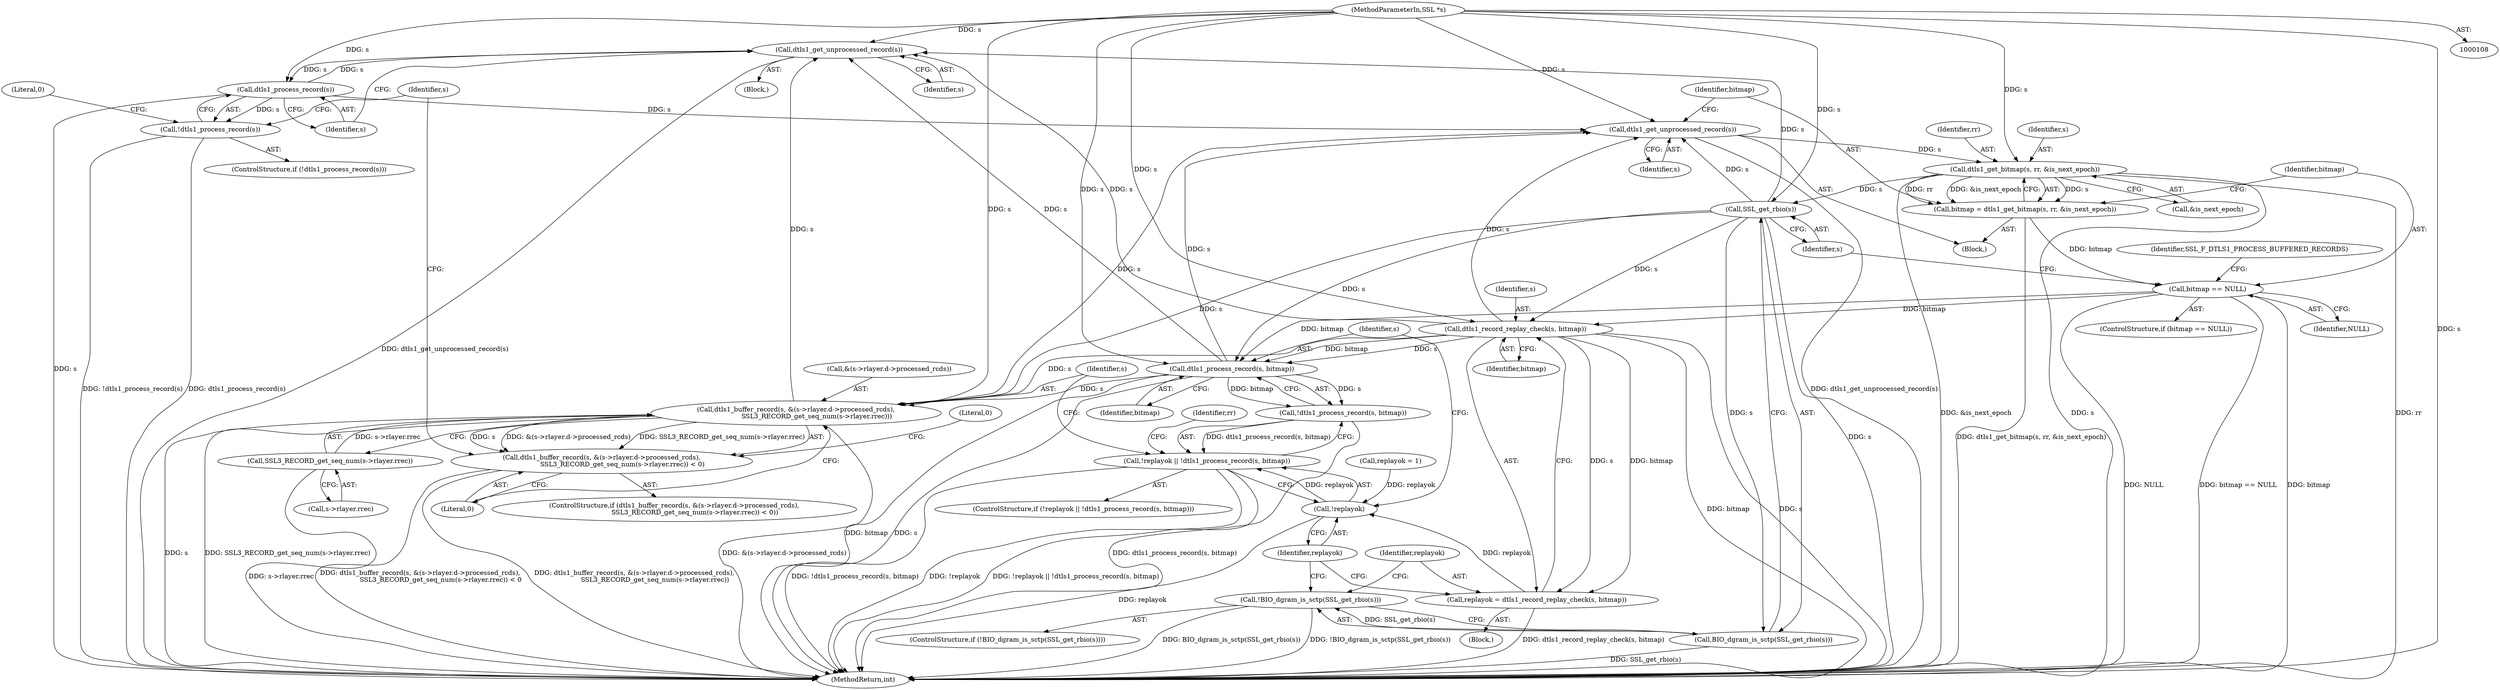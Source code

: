digraph "0_openssl_1fb9fdc3027b27d8eb6a1e6a846435b070980770@pointer" {
"1000184" [label="(Call,dtls1_get_unprocessed_record(s))"];
"1000226" [label="(Call,SSL_get_rbio(s))"];
"1000208" [label="(Call,dtls1_get_bitmap(s, rr, &is_next_epoch))"];
"1000204" [label="(Call,dtls1_get_unprocessed_record(s))"];
"1000231" [label="(Call,dtls1_record_replay_check(s, bitmap))"];
"1000109" [label="(MethodParameterIn,SSL *s)"];
"1000214" [label="(Call,bitmap == NULL)"];
"1000206" [label="(Call,bitmap = dtls1_get_bitmap(s, rr, &is_next_epoch))"];
"1000256" [label="(Call,dtls1_buffer_record(s, &(s->rlayer.d->processed_rcds),\n                    SSL3_RECORD_get_seq_num(s->rlayer.rrec)))"];
"1000239" [label="(Call,dtls1_process_record(s, bitmap))"];
"1000266" [label="(Call,SSL3_RECORD_get_seq_num(s->rlayer.rrec))"];
"1000188" [label="(Call,dtls1_process_record(s))"];
"1000184" [label="(Call,dtls1_get_unprocessed_record(s))"];
"1000187" [label="(Call,!dtls1_process_record(s))"];
"1000229" [label="(Call,replayok = dtls1_record_replay_check(s, bitmap))"];
"1000236" [label="(Call,!replayok)"];
"1000235" [label="(Call,!replayok || !dtls1_process_record(s, bitmap))"];
"1000238" [label="(Call,!dtls1_process_record(s, bitmap))"];
"1000255" [label="(Call,dtls1_buffer_record(s, &(s->rlayer.d->processed_rcds),\n                    SSL3_RECORD_get_seq_num(s->rlayer.rrec)) < 0)"];
"1000225" [label="(Call,BIO_dgram_is_sctp(SSL_get_rbio(s)))"];
"1000224" [label="(Call,!BIO_dgram_is_sctp(SSL_get_rbio(s)))"];
"1000185" [label="(Identifier,s)"];
"1000240" [label="(Identifier,s)"];
"1000224" [label="(Call,!BIO_dgram_is_sctp(SSL_get_rbio(s)))"];
"1000219" [label="(Identifier,SSL_F_DTLS1_PROCESS_BUFFERED_RECORDS)"];
"1000198" [label="(Identifier,s)"];
"1000274" [label="(Literal,0)"];
"1000272" [label="(Literal,0)"];
"1000245" [label="(Identifier,rr)"];
"1000191" [label="(Literal,0)"];
"1000225" [label="(Call,BIO_dgram_is_sctp(SSL_get_rbio(s)))"];
"1000187" [label="(Call,!dtls1_process_record(s))"];
"1000215" [label="(Identifier,bitmap)"];
"1000257" [label="(Identifier,s)"];
"1000213" [label="(ControlStructure,if (bitmap == NULL))"];
"1000232" [label="(Identifier,s)"];
"1000204" [label="(Call,dtls1_get_unprocessed_record(s))"];
"1000266" [label="(Call,SSL3_RECORD_get_seq_num(s->rlayer.rrec))"];
"1000189" [label="(Identifier,s)"];
"1000214" [label="(Call,bitmap == NULL)"];
"1000211" [label="(Call,&is_next_epoch)"];
"1000203" [label="(Block,)"];
"1000256" [label="(Call,dtls1_buffer_record(s, &(s->rlayer.d->processed_rcds),\n                    SSL3_RECORD_get_seq_num(s->rlayer.rrec)))"];
"1000109" [label="(MethodParameterIn,SSL *s)"];
"1000209" [label="(Identifier,s)"];
"1000229" [label="(Call,replayok = dtls1_record_replay_check(s, bitmap))"];
"1000216" [label="(Identifier,NULL)"];
"1000236" [label="(Call,!replayok)"];
"1000188" [label="(Call,dtls1_process_record(s))"];
"1000254" [label="(ControlStructure,if (dtls1_buffer_record(s, &(s->rlayer.d->processed_rcds),\n                    SSL3_RECORD_get_seq_num(s->rlayer.rrec)) < 0))"];
"1000205" [label="(Identifier,s)"];
"1000206" [label="(Call,bitmap = dtls1_get_bitmap(s, rr, &is_next_epoch))"];
"1000239" [label="(Call,dtls1_process_record(s, bitmap))"];
"1000210" [label="(Identifier,rr)"];
"1000230" [label="(Identifier,replayok)"];
"1000258" [label="(Call,&(s->rlayer.d->processed_rcds))"];
"1000117" [label="(Call,replayok = 1)"];
"1000184" [label="(Call,dtls1_get_unprocessed_record(s))"];
"1000241" [label="(Identifier,bitmap)"];
"1000233" [label="(Identifier,bitmap)"];
"1000208" [label="(Call,dtls1_get_bitmap(s, rr, &is_next_epoch))"];
"1000186" [label="(ControlStructure,if (!dtls1_process_record(s)))"];
"1000238" [label="(Call,!dtls1_process_record(s, bitmap))"];
"1000313" [label="(MethodReturn,int)"];
"1000227" [label="(Identifier,s)"];
"1000183" [label="(Block,)"];
"1000223" [label="(ControlStructure,if (!BIO_dgram_is_sctp(SSL_get_rbio(s))))"];
"1000207" [label="(Identifier,bitmap)"];
"1000235" [label="(Call,!replayok || !dtls1_process_record(s, bitmap))"];
"1000228" [label="(Block,)"];
"1000267" [label="(Call,s->rlayer.rrec)"];
"1000237" [label="(Identifier,replayok)"];
"1000226" [label="(Call,SSL_get_rbio(s))"];
"1000231" [label="(Call,dtls1_record_replay_check(s, bitmap))"];
"1000234" [label="(ControlStructure,if (!replayok || !dtls1_process_record(s, bitmap)))"];
"1000255" [label="(Call,dtls1_buffer_record(s, &(s->rlayer.d->processed_rcds),\n                    SSL3_RECORD_get_seq_num(s->rlayer.rrec)) < 0)"];
"1000184" -> "1000183"  [label="AST: "];
"1000184" -> "1000185"  [label="CFG: "];
"1000185" -> "1000184"  [label="AST: "];
"1000189" -> "1000184"  [label="CFG: "];
"1000184" -> "1000313"  [label="DDG: dtls1_get_unprocessed_record(s)"];
"1000226" -> "1000184"  [label="DDG: s"];
"1000231" -> "1000184"  [label="DDG: s"];
"1000256" -> "1000184"  [label="DDG: s"];
"1000239" -> "1000184"  [label="DDG: s"];
"1000188" -> "1000184"  [label="DDG: s"];
"1000109" -> "1000184"  [label="DDG: s"];
"1000184" -> "1000188"  [label="DDG: s"];
"1000226" -> "1000225"  [label="AST: "];
"1000226" -> "1000227"  [label="CFG: "];
"1000227" -> "1000226"  [label="AST: "];
"1000225" -> "1000226"  [label="CFG: "];
"1000226" -> "1000313"  [label="DDG: s"];
"1000226" -> "1000204"  [label="DDG: s"];
"1000226" -> "1000225"  [label="DDG: s"];
"1000208" -> "1000226"  [label="DDG: s"];
"1000109" -> "1000226"  [label="DDG: s"];
"1000226" -> "1000231"  [label="DDG: s"];
"1000226" -> "1000239"  [label="DDG: s"];
"1000226" -> "1000256"  [label="DDG: s"];
"1000208" -> "1000206"  [label="AST: "];
"1000208" -> "1000211"  [label="CFG: "];
"1000209" -> "1000208"  [label="AST: "];
"1000210" -> "1000208"  [label="AST: "];
"1000211" -> "1000208"  [label="AST: "];
"1000206" -> "1000208"  [label="CFG: "];
"1000208" -> "1000313"  [label="DDG: s"];
"1000208" -> "1000313"  [label="DDG: rr"];
"1000208" -> "1000313"  [label="DDG: &is_next_epoch"];
"1000208" -> "1000206"  [label="DDG: s"];
"1000208" -> "1000206"  [label="DDG: rr"];
"1000208" -> "1000206"  [label="DDG: &is_next_epoch"];
"1000204" -> "1000208"  [label="DDG: s"];
"1000109" -> "1000208"  [label="DDG: s"];
"1000204" -> "1000203"  [label="AST: "];
"1000204" -> "1000205"  [label="CFG: "];
"1000205" -> "1000204"  [label="AST: "];
"1000207" -> "1000204"  [label="CFG: "];
"1000204" -> "1000313"  [label="DDG: dtls1_get_unprocessed_record(s)"];
"1000231" -> "1000204"  [label="DDG: s"];
"1000256" -> "1000204"  [label="DDG: s"];
"1000239" -> "1000204"  [label="DDG: s"];
"1000188" -> "1000204"  [label="DDG: s"];
"1000109" -> "1000204"  [label="DDG: s"];
"1000231" -> "1000229"  [label="AST: "];
"1000231" -> "1000233"  [label="CFG: "];
"1000232" -> "1000231"  [label="AST: "];
"1000233" -> "1000231"  [label="AST: "];
"1000229" -> "1000231"  [label="CFG: "];
"1000231" -> "1000313"  [label="DDG: s"];
"1000231" -> "1000313"  [label="DDG: bitmap"];
"1000231" -> "1000229"  [label="DDG: s"];
"1000231" -> "1000229"  [label="DDG: bitmap"];
"1000109" -> "1000231"  [label="DDG: s"];
"1000214" -> "1000231"  [label="DDG: bitmap"];
"1000231" -> "1000239"  [label="DDG: s"];
"1000231" -> "1000239"  [label="DDG: bitmap"];
"1000231" -> "1000256"  [label="DDG: s"];
"1000109" -> "1000108"  [label="AST: "];
"1000109" -> "1000313"  [label="DDG: s"];
"1000109" -> "1000188"  [label="DDG: s"];
"1000109" -> "1000239"  [label="DDG: s"];
"1000109" -> "1000256"  [label="DDG: s"];
"1000214" -> "1000213"  [label="AST: "];
"1000214" -> "1000216"  [label="CFG: "];
"1000215" -> "1000214"  [label="AST: "];
"1000216" -> "1000214"  [label="AST: "];
"1000219" -> "1000214"  [label="CFG: "];
"1000227" -> "1000214"  [label="CFG: "];
"1000214" -> "1000313"  [label="DDG: NULL"];
"1000214" -> "1000313"  [label="DDG: bitmap == NULL"];
"1000214" -> "1000313"  [label="DDG: bitmap"];
"1000206" -> "1000214"  [label="DDG: bitmap"];
"1000214" -> "1000239"  [label="DDG: bitmap"];
"1000206" -> "1000203"  [label="AST: "];
"1000207" -> "1000206"  [label="AST: "];
"1000215" -> "1000206"  [label="CFG: "];
"1000206" -> "1000313"  [label="DDG: dtls1_get_bitmap(s, rr, &is_next_epoch)"];
"1000256" -> "1000255"  [label="AST: "];
"1000256" -> "1000266"  [label="CFG: "];
"1000257" -> "1000256"  [label="AST: "];
"1000258" -> "1000256"  [label="AST: "];
"1000266" -> "1000256"  [label="AST: "];
"1000272" -> "1000256"  [label="CFG: "];
"1000256" -> "1000313"  [label="DDG: SSL3_RECORD_get_seq_num(s->rlayer.rrec)"];
"1000256" -> "1000313"  [label="DDG: &(s->rlayer.d->processed_rcds)"];
"1000256" -> "1000313"  [label="DDG: s"];
"1000256" -> "1000255"  [label="DDG: s"];
"1000256" -> "1000255"  [label="DDG: &(s->rlayer.d->processed_rcds)"];
"1000256" -> "1000255"  [label="DDG: SSL3_RECORD_get_seq_num(s->rlayer.rrec)"];
"1000239" -> "1000256"  [label="DDG: s"];
"1000266" -> "1000256"  [label="DDG: s->rlayer.rrec"];
"1000239" -> "1000238"  [label="AST: "];
"1000239" -> "1000241"  [label="CFG: "];
"1000240" -> "1000239"  [label="AST: "];
"1000241" -> "1000239"  [label="AST: "];
"1000238" -> "1000239"  [label="CFG: "];
"1000239" -> "1000313"  [label="DDG: s"];
"1000239" -> "1000313"  [label="DDG: bitmap"];
"1000239" -> "1000238"  [label="DDG: s"];
"1000239" -> "1000238"  [label="DDG: bitmap"];
"1000266" -> "1000267"  [label="CFG: "];
"1000267" -> "1000266"  [label="AST: "];
"1000266" -> "1000313"  [label="DDG: s->rlayer.rrec"];
"1000188" -> "1000187"  [label="AST: "];
"1000188" -> "1000189"  [label="CFG: "];
"1000189" -> "1000188"  [label="AST: "];
"1000187" -> "1000188"  [label="CFG: "];
"1000188" -> "1000313"  [label="DDG: s"];
"1000188" -> "1000187"  [label="DDG: s"];
"1000187" -> "1000186"  [label="AST: "];
"1000191" -> "1000187"  [label="CFG: "];
"1000198" -> "1000187"  [label="CFG: "];
"1000187" -> "1000313"  [label="DDG: dtls1_process_record(s)"];
"1000187" -> "1000313"  [label="DDG: !dtls1_process_record(s)"];
"1000229" -> "1000228"  [label="AST: "];
"1000230" -> "1000229"  [label="AST: "];
"1000237" -> "1000229"  [label="CFG: "];
"1000229" -> "1000313"  [label="DDG: dtls1_record_replay_check(s, bitmap)"];
"1000229" -> "1000236"  [label="DDG: replayok"];
"1000236" -> "1000235"  [label="AST: "];
"1000236" -> "1000237"  [label="CFG: "];
"1000237" -> "1000236"  [label="AST: "];
"1000240" -> "1000236"  [label="CFG: "];
"1000235" -> "1000236"  [label="CFG: "];
"1000236" -> "1000313"  [label="DDG: replayok"];
"1000236" -> "1000235"  [label="DDG: replayok"];
"1000117" -> "1000236"  [label="DDG: replayok"];
"1000235" -> "1000234"  [label="AST: "];
"1000235" -> "1000238"  [label="CFG: "];
"1000238" -> "1000235"  [label="AST: "];
"1000245" -> "1000235"  [label="CFG: "];
"1000257" -> "1000235"  [label="CFG: "];
"1000235" -> "1000313"  [label="DDG: !replayok || !dtls1_process_record(s, bitmap)"];
"1000235" -> "1000313"  [label="DDG: !replayok"];
"1000235" -> "1000313"  [label="DDG: !dtls1_process_record(s, bitmap)"];
"1000238" -> "1000235"  [label="DDG: dtls1_process_record(s, bitmap)"];
"1000238" -> "1000313"  [label="DDG: dtls1_process_record(s, bitmap)"];
"1000255" -> "1000254"  [label="AST: "];
"1000255" -> "1000272"  [label="CFG: "];
"1000272" -> "1000255"  [label="AST: "];
"1000198" -> "1000255"  [label="CFG: "];
"1000274" -> "1000255"  [label="CFG: "];
"1000255" -> "1000313"  [label="DDG: dtls1_buffer_record(s, &(s->rlayer.d->processed_rcds),\n                    SSL3_RECORD_get_seq_num(s->rlayer.rrec))"];
"1000255" -> "1000313"  [label="DDG: dtls1_buffer_record(s, &(s->rlayer.d->processed_rcds),\n                    SSL3_RECORD_get_seq_num(s->rlayer.rrec)) < 0"];
"1000225" -> "1000224"  [label="AST: "];
"1000224" -> "1000225"  [label="CFG: "];
"1000225" -> "1000313"  [label="DDG: SSL_get_rbio(s)"];
"1000225" -> "1000224"  [label="DDG: SSL_get_rbio(s)"];
"1000224" -> "1000223"  [label="AST: "];
"1000230" -> "1000224"  [label="CFG: "];
"1000237" -> "1000224"  [label="CFG: "];
"1000224" -> "1000313"  [label="DDG: BIO_dgram_is_sctp(SSL_get_rbio(s))"];
"1000224" -> "1000313"  [label="DDG: !BIO_dgram_is_sctp(SSL_get_rbio(s))"];
}
